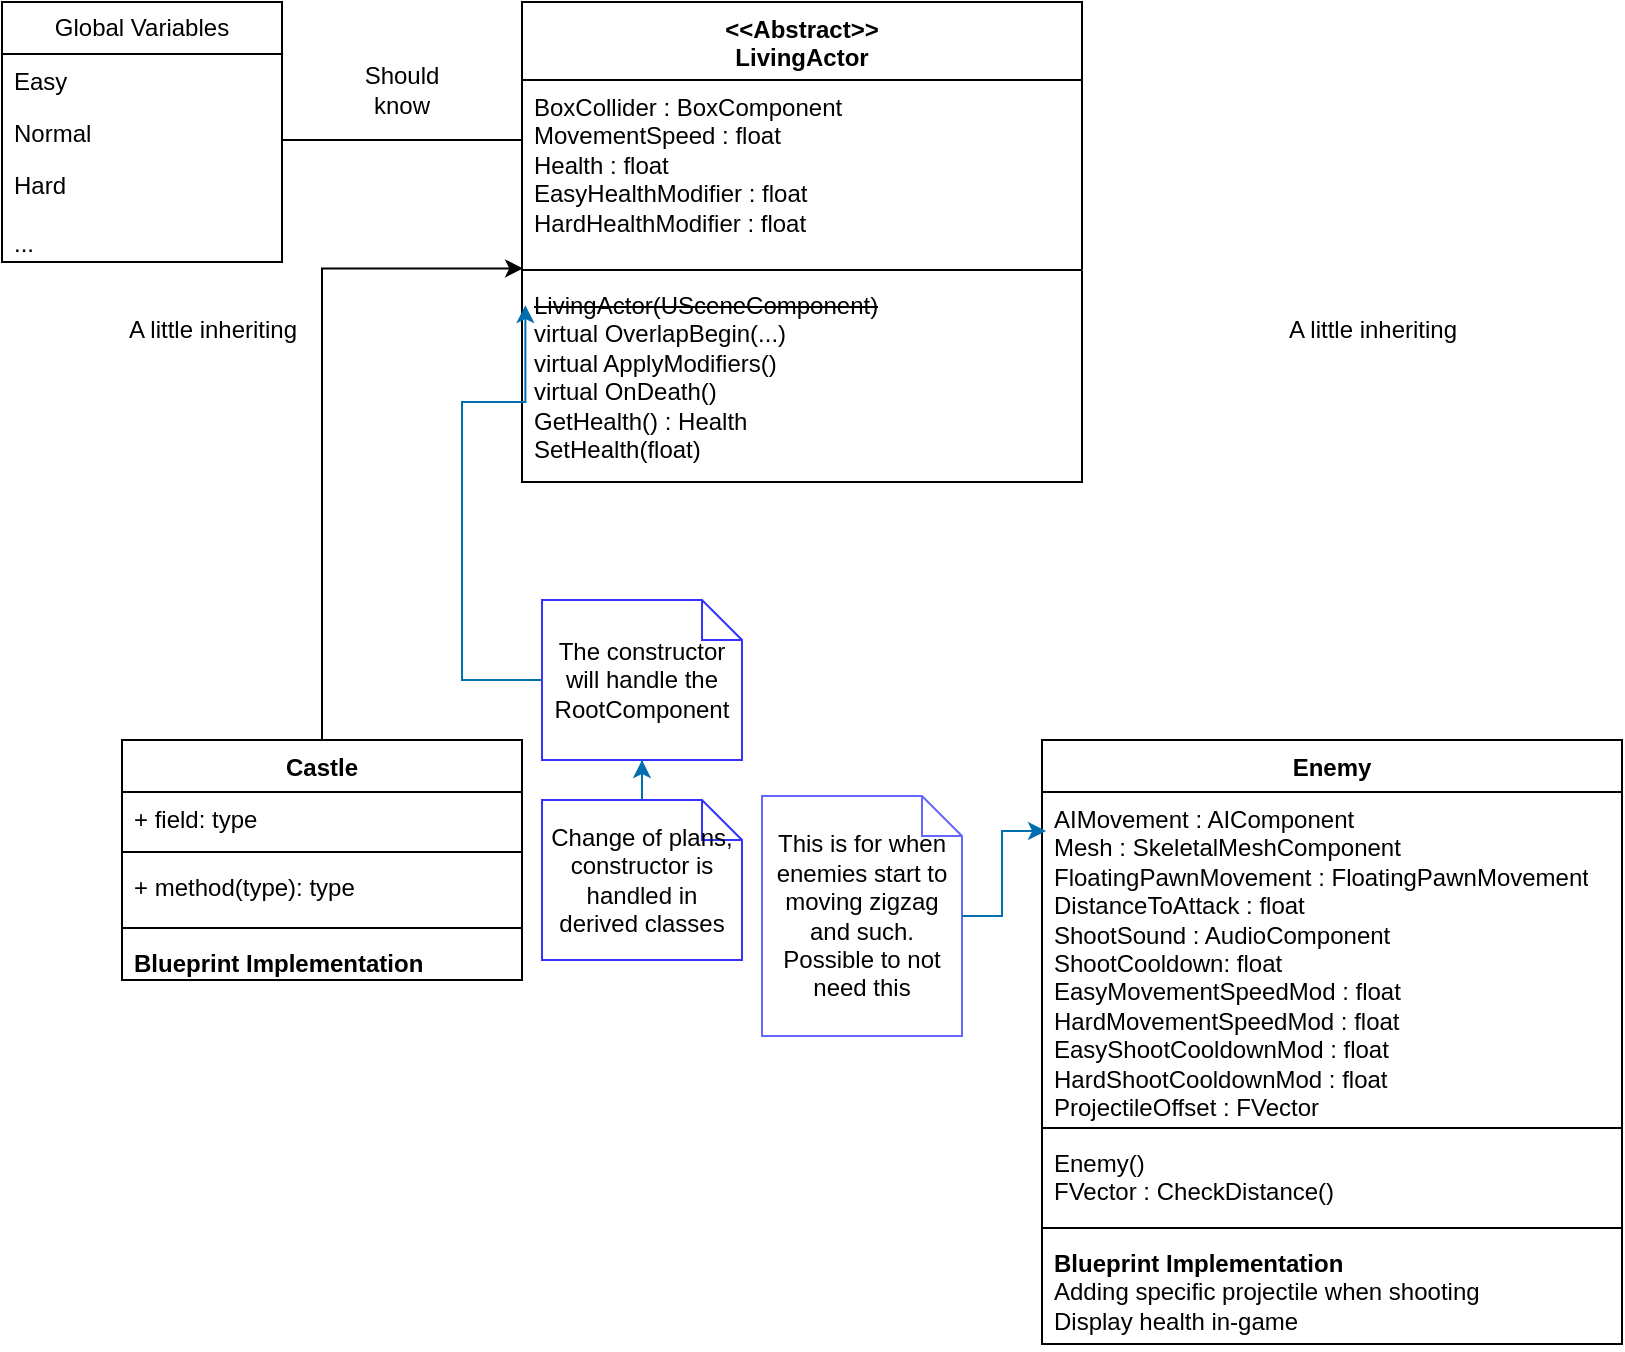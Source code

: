 <mxfile version="22.0.3" type="device">
  <diagram name="Page-1" id="EKH4ouBMmT7rw-T47lvT">
    <mxGraphModel dx="819" dy="482" grid="1" gridSize="10" guides="1" tooltips="1" connect="1" arrows="1" fold="1" page="1" pageScale="1" pageWidth="850" pageHeight="1100" math="0" shadow="0">
      <root>
        <mxCell id="0" />
        <mxCell id="1" parent="0" />
        <mxCell id="DSmxuehfg6mSqZ2CfTV4-5" value="&amp;lt;&amp;lt;Abstract&amp;gt;&amp;gt;&lt;br&gt;LivingActor" style="swimlane;fontStyle=1;align=center;verticalAlign=top;childLayout=stackLayout;horizontal=1;startSize=39;horizontalStack=0;resizeParent=1;resizeParentMax=0;resizeLast=0;collapsible=1;marginBottom=0;whiteSpace=wrap;html=1;" parent="1" vertex="1">
          <mxGeometry x="280" y="21" width="280" height="240" as="geometry" />
        </mxCell>
        <mxCell id="DSmxuehfg6mSqZ2CfTV4-6" value="BoxCollider : BoxComponent&lt;br&gt;MovementSpeed : float&lt;br&gt;Health : float&lt;br&gt;EasyHealthModifier : float&lt;br&gt;HardHealthModifier : float" style="text;strokeColor=none;fillColor=none;align=left;verticalAlign=top;spacingLeft=4;spacingRight=4;overflow=hidden;rotatable=0;points=[[0,0.5],[1,0.5]];portConstraint=eastwest;whiteSpace=wrap;html=1;" parent="DSmxuehfg6mSqZ2CfTV4-5" vertex="1">
          <mxGeometry y="39" width="280" height="91" as="geometry" />
        </mxCell>
        <mxCell id="DSmxuehfg6mSqZ2CfTV4-7" value="" style="line;strokeWidth=1;fillColor=none;align=left;verticalAlign=middle;spacingTop=-1;spacingLeft=3;spacingRight=3;rotatable=0;labelPosition=right;points=[];portConstraint=eastwest;strokeColor=inherit;" parent="DSmxuehfg6mSqZ2CfTV4-5" vertex="1">
          <mxGeometry y="130" width="280" height="8" as="geometry" />
        </mxCell>
        <mxCell id="DSmxuehfg6mSqZ2CfTV4-8" value="&lt;strike&gt;LivingActor(USceneComponent)&lt;/strike&gt;&lt;br&gt;virtual OverlapBegin(...)&lt;br&gt;virtual ApplyModifiers()&lt;br&gt;virtual OnDeath()&lt;br&gt;GetHealth() : Health&lt;br&gt;SetHealth(float)" style="text;strokeColor=none;fillColor=none;align=left;verticalAlign=top;spacingLeft=4;spacingRight=4;overflow=hidden;rotatable=0;points=[[0,0.5],[1,0.5]];portConstraint=eastwest;whiteSpace=wrap;html=1;" parent="DSmxuehfg6mSqZ2CfTV4-5" vertex="1">
          <mxGeometry y="138" width="280" height="102" as="geometry" />
        </mxCell>
        <mxCell id="DSmxuehfg6mSqZ2CfTV4-9" value="Castle" style="swimlane;fontStyle=1;align=center;verticalAlign=top;childLayout=stackLayout;horizontal=1;startSize=26;horizontalStack=0;resizeParent=1;resizeParentMax=0;resizeLast=0;collapsible=1;marginBottom=0;whiteSpace=wrap;html=1;" parent="1" vertex="1">
          <mxGeometry x="80" y="390" width="200" height="120" as="geometry" />
        </mxCell>
        <mxCell id="DSmxuehfg6mSqZ2CfTV4-10" value="+ field: type" style="text;strokeColor=none;fillColor=none;align=left;verticalAlign=top;spacingLeft=4;spacingRight=4;overflow=hidden;rotatable=0;points=[[0,0.5],[1,0.5]];portConstraint=eastwest;whiteSpace=wrap;html=1;" parent="DSmxuehfg6mSqZ2CfTV4-9" vertex="1">
          <mxGeometry y="26" width="200" height="26" as="geometry" />
        </mxCell>
        <mxCell id="DSmxuehfg6mSqZ2CfTV4-11" value="" style="line;strokeWidth=1;fillColor=none;align=left;verticalAlign=middle;spacingTop=-1;spacingLeft=3;spacingRight=3;rotatable=0;labelPosition=right;points=[];portConstraint=eastwest;strokeColor=inherit;" parent="DSmxuehfg6mSqZ2CfTV4-9" vertex="1">
          <mxGeometry y="52" width="200" height="8" as="geometry" />
        </mxCell>
        <mxCell id="DSmxuehfg6mSqZ2CfTV4-12" value="+ method(type): type" style="text;strokeColor=none;fillColor=none;align=left;verticalAlign=top;spacingLeft=4;spacingRight=4;overflow=hidden;rotatable=0;points=[[0,0.5],[1,0.5]];portConstraint=eastwest;whiteSpace=wrap;html=1;" parent="DSmxuehfg6mSqZ2CfTV4-9" vertex="1">
          <mxGeometry y="60" width="200" height="30" as="geometry" />
        </mxCell>
        <mxCell id="DSmxuehfg6mSqZ2CfTV4-13" value="" style="line;strokeWidth=1;fillColor=none;align=left;verticalAlign=middle;spacingTop=-1;spacingLeft=3;spacingRight=3;rotatable=0;labelPosition=right;points=[];portConstraint=eastwest;strokeColor=inherit;" parent="DSmxuehfg6mSqZ2CfTV4-9" vertex="1">
          <mxGeometry y="90" width="200" height="8" as="geometry" />
        </mxCell>
        <mxCell id="DSmxuehfg6mSqZ2CfTV4-14" value="&lt;b&gt;Blueprint Implementation&lt;/b&gt;" style="text;strokeColor=none;fillColor=none;align=left;verticalAlign=top;spacingLeft=4;spacingRight=4;overflow=hidden;rotatable=0;points=[[0,0.5],[1,0.5]];portConstraint=eastwest;whiteSpace=wrap;html=1;" parent="DSmxuehfg6mSqZ2CfTV4-9" vertex="1">
          <mxGeometry y="98" width="200" height="22" as="geometry" />
        </mxCell>
        <mxCell id="DSmxuehfg6mSqZ2CfTV4-21" style="edgeStyle=orthogonalEdgeStyle;rounded=0;orthogonalLoop=1;jettySize=auto;html=1;entryX=0.002;entryY=0.399;entryDx=0;entryDy=0;entryPerimeter=0;" parent="1" source="DSmxuehfg6mSqZ2CfTV4-9" target="DSmxuehfg6mSqZ2CfTV4-7" edge="1">
          <mxGeometry relative="1" as="geometry" />
        </mxCell>
        <mxCell id="DSmxuehfg6mSqZ2CfTV4-28" style="edgeStyle=orthogonalEdgeStyle;rounded=0;orthogonalLoop=1;jettySize=auto;html=1;endArrow=block;endFill=1;strokeColor=#ffffff;" parent="1" target="DSmxuehfg6mSqZ2CfTV4-7" edge="1">
          <mxGeometry relative="1" as="geometry">
            <mxPoint x="650" y="390" as="sourcePoint" />
          </mxGeometry>
        </mxCell>
        <mxCell id="DSmxuehfg6mSqZ2CfTV4-30" value="A little inheriting" style="text;html=1;align=center;verticalAlign=middle;resizable=0;points=[];autosize=1;strokeColor=none;fillColor=none;" parent="1" vertex="1">
          <mxGeometry x="70" y="170" width="110" height="30" as="geometry" />
        </mxCell>
        <mxCell id="DSmxuehfg6mSqZ2CfTV4-31" value="A little inheriting" style="text;html=1;align=center;verticalAlign=middle;resizable=0;points=[];autosize=1;strokeColor=none;fillColor=none;" parent="1" vertex="1">
          <mxGeometry x="650" y="170" width="110" height="30" as="geometry" />
        </mxCell>
        <mxCell id="DSmxuehfg6mSqZ2CfTV4-32" value="" style="endArrow=none;html=1;rounded=0;" parent="1" edge="1">
          <mxGeometry width="50" height="50" relative="1" as="geometry">
            <mxPoint x="160" y="90" as="sourcePoint" />
            <mxPoint x="280" y="90" as="targetPoint" />
          </mxGeometry>
        </mxCell>
        <mxCell id="3FUEns-dPBj-UqEda8dc-1" value="Global Variables" style="swimlane;fontStyle=0;childLayout=stackLayout;horizontal=1;startSize=26;fillColor=none;horizontalStack=0;resizeParent=1;resizeParentMax=0;resizeLast=0;collapsible=1;marginBottom=0;whiteSpace=wrap;html=1;" parent="1" vertex="1">
          <mxGeometry x="20" y="21" width="140" height="130" as="geometry" />
        </mxCell>
        <mxCell id="3FUEns-dPBj-UqEda8dc-2" value="Easy&lt;br&gt;" style="text;strokeColor=none;fillColor=none;align=left;verticalAlign=top;spacingLeft=4;spacingRight=4;overflow=hidden;rotatable=0;points=[[0,0.5],[1,0.5]];portConstraint=eastwest;whiteSpace=wrap;html=1;" parent="3FUEns-dPBj-UqEda8dc-1" vertex="1">
          <mxGeometry y="26" width="140" height="26" as="geometry" />
        </mxCell>
        <mxCell id="3FUEns-dPBj-UqEda8dc-3" value="Normal&lt;span style=&quot;white-space: pre;&quot;&gt;&#x9;&lt;/span&gt;" style="text;strokeColor=none;fillColor=none;align=left;verticalAlign=top;spacingLeft=4;spacingRight=4;overflow=hidden;rotatable=0;points=[[0,0.5],[1,0.5]];portConstraint=eastwest;whiteSpace=wrap;html=1;" parent="3FUEns-dPBj-UqEda8dc-1" vertex="1">
          <mxGeometry y="52" width="140" height="26" as="geometry" />
        </mxCell>
        <mxCell id="3FUEns-dPBj-UqEda8dc-4" value="Hard&lt;br&gt;&lt;br&gt;..." style="text;strokeColor=none;fillColor=none;align=left;verticalAlign=top;spacingLeft=4;spacingRight=4;overflow=hidden;rotatable=0;points=[[0,0.5],[1,0.5]];portConstraint=eastwest;whiteSpace=wrap;html=1;" parent="3FUEns-dPBj-UqEda8dc-1" vertex="1">
          <mxGeometry y="78" width="140" height="52" as="geometry" />
        </mxCell>
        <mxCell id="3FUEns-dPBj-UqEda8dc-5" value="Should know" style="text;html=1;strokeColor=none;fillColor=none;align=center;verticalAlign=middle;whiteSpace=wrap;rounded=0;" parent="1" vertex="1">
          <mxGeometry x="190" y="50" width="60" height="30" as="geometry" />
        </mxCell>
        <mxCell id="0NiOdx1bSxAbVccs_nox-2" style="edgeStyle=orthogonalEdgeStyle;rounded=0;orthogonalLoop=1;jettySize=auto;html=1;entryX=0.006;entryY=0.133;entryDx=0;entryDy=0;entryPerimeter=0;exitX=0;exitY=0.5;exitDx=0;exitDy=0;exitPerimeter=0;fillColor=#1ba1e2;strokeColor=#006EAF;" parent="1" source="0NiOdx1bSxAbVccs_nox-3" target="DSmxuehfg6mSqZ2CfTV4-8" edge="1">
          <mxGeometry relative="1" as="geometry">
            <mxPoint x="270" y="360" as="sourcePoint" />
            <Array as="points">
              <mxPoint x="250" y="360" />
              <mxPoint x="250" y="221" />
            </Array>
          </mxGeometry>
        </mxCell>
        <mxCell id="0NiOdx1bSxAbVccs_nox-3" value="The constructor will handle the RootComponent" style="shape=note;size=20;whiteSpace=wrap;html=1;strokeColor=#3333FF;" parent="1" vertex="1">
          <mxGeometry x="290" y="320" width="100" height="80" as="geometry" />
        </mxCell>
        <mxCell id="0NiOdx1bSxAbVccs_nox-5" value="Enemy" style="swimlane;fontStyle=1;align=center;verticalAlign=top;childLayout=stackLayout;horizontal=1;startSize=26;horizontalStack=0;resizeParent=1;resizeParentMax=0;resizeLast=0;collapsible=1;marginBottom=0;whiteSpace=wrap;html=1;" parent="1" vertex="1">
          <mxGeometry x="540" y="390" width="290" height="302" as="geometry" />
        </mxCell>
        <mxCell id="0NiOdx1bSxAbVccs_nox-6" value="AIMovement : AIComponent&lt;br&gt;Mesh : SkeletalMeshComponent&lt;br&gt;FloatingPawnMovement : FloatingPawnMovement&lt;br&gt;DistanceToAttack : float&lt;br&gt;ShootSound : AudioComponent&lt;br&gt;ShootCooldown: float&lt;br&gt;EasyMovementSpeedMod : float&lt;br&gt;HardMovementSpeedMod : float&lt;br&gt;EasyShootCooldownMod : float&lt;br&gt;HardShootCooldownMod : float&lt;br&gt;ProjectileOffset : FVector" style="text;strokeColor=none;fillColor=none;align=left;verticalAlign=top;spacingLeft=4;spacingRight=4;overflow=hidden;rotatable=0;points=[[0,0.5],[1,0.5]];portConstraint=eastwest;whiteSpace=wrap;html=1;" parent="0NiOdx1bSxAbVccs_nox-5" vertex="1">
          <mxGeometry y="26" width="290" height="164" as="geometry" />
        </mxCell>
        <mxCell id="0NiOdx1bSxAbVccs_nox-7" value="" style="line;strokeWidth=1;fillColor=none;align=left;verticalAlign=middle;spacingTop=-1;spacingLeft=3;spacingRight=3;rotatable=0;labelPosition=right;points=[];portConstraint=eastwest;strokeColor=inherit;" parent="0NiOdx1bSxAbVccs_nox-5" vertex="1">
          <mxGeometry y="190" width="290" height="8" as="geometry" />
        </mxCell>
        <mxCell id="0NiOdx1bSxAbVccs_nox-8" value="Enemy()&lt;br&gt;FVector : CheckDistance()" style="text;strokeColor=none;fillColor=none;align=left;verticalAlign=top;spacingLeft=4;spacingRight=4;overflow=hidden;rotatable=0;points=[[0,0.5],[1,0.5]];portConstraint=eastwest;whiteSpace=wrap;html=1;" parent="0NiOdx1bSxAbVccs_nox-5" vertex="1">
          <mxGeometry y="198" width="290" height="42" as="geometry" />
        </mxCell>
        <mxCell id="0NiOdx1bSxAbVccs_nox-9" value="" style="line;strokeWidth=1;fillColor=none;align=left;verticalAlign=middle;spacingTop=-1;spacingLeft=3;spacingRight=3;rotatable=0;labelPosition=right;points=[];portConstraint=eastwest;strokeColor=inherit;" parent="0NiOdx1bSxAbVccs_nox-5" vertex="1">
          <mxGeometry y="240" width="290" height="8" as="geometry" />
        </mxCell>
        <mxCell id="0NiOdx1bSxAbVccs_nox-10" value="&lt;b&gt;Blueprint Implementation&lt;/b&gt;&lt;br&gt;Adding specific projectile when shooting&lt;br&gt;Display health in-game" style="text;strokeColor=none;fillColor=none;align=left;verticalAlign=top;spacingLeft=4;spacingRight=4;overflow=hidden;rotatable=0;points=[[0,0.5],[1,0.5]];portConstraint=eastwest;whiteSpace=wrap;html=1;" parent="0NiOdx1bSxAbVccs_nox-5" vertex="1">
          <mxGeometry y="248" width="290" height="54" as="geometry" />
        </mxCell>
        <mxCell id="ufSyC9iTuEUAAOwYjkHh-1" value="This is for when enemies start to moving zigzag and such.&lt;br&gt;Possible to not need this" style="shape=note;size=20;whiteSpace=wrap;html=1;fillColor=default;strokeColor=#6666FF;" parent="1" vertex="1">
          <mxGeometry x="400" y="418" width="100" height="120" as="geometry" />
        </mxCell>
        <mxCell id="ufSyC9iTuEUAAOwYjkHh-2" style="edgeStyle=orthogonalEdgeStyle;rounded=0;orthogonalLoop=1;jettySize=auto;html=1;entryX=0.007;entryY=0.119;entryDx=0;entryDy=0;entryPerimeter=0;fillColor=#1ba1e2;strokeColor=#006EAF;" parent="1" source="ufSyC9iTuEUAAOwYjkHh-1" target="0NiOdx1bSxAbVccs_nox-6" edge="1">
          <mxGeometry relative="1" as="geometry" />
        </mxCell>
        <mxCell id="bIGJUcOt6Nt_02Kn3jwI-12" value="" style="edgeStyle=orthogonalEdgeStyle;rounded=0;orthogonalLoop=1;jettySize=auto;html=1;fillColor=#1ba1e2;strokeColor=#006EAF;" parent="1" source="bIGJUcOt6Nt_02Kn3jwI-10" target="0NiOdx1bSxAbVccs_nox-3" edge="1">
          <mxGeometry relative="1" as="geometry" />
        </mxCell>
        <mxCell id="bIGJUcOt6Nt_02Kn3jwI-10" value="Change of plans, constructor is handled in derived classes" style="shape=note;size=20;whiteSpace=wrap;html=1;strokeColor=#3333FF;" parent="1" vertex="1">
          <mxGeometry x="290" y="420" width="100" height="80" as="geometry" />
        </mxCell>
      </root>
    </mxGraphModel>
  </diagram>
</mxfile>
